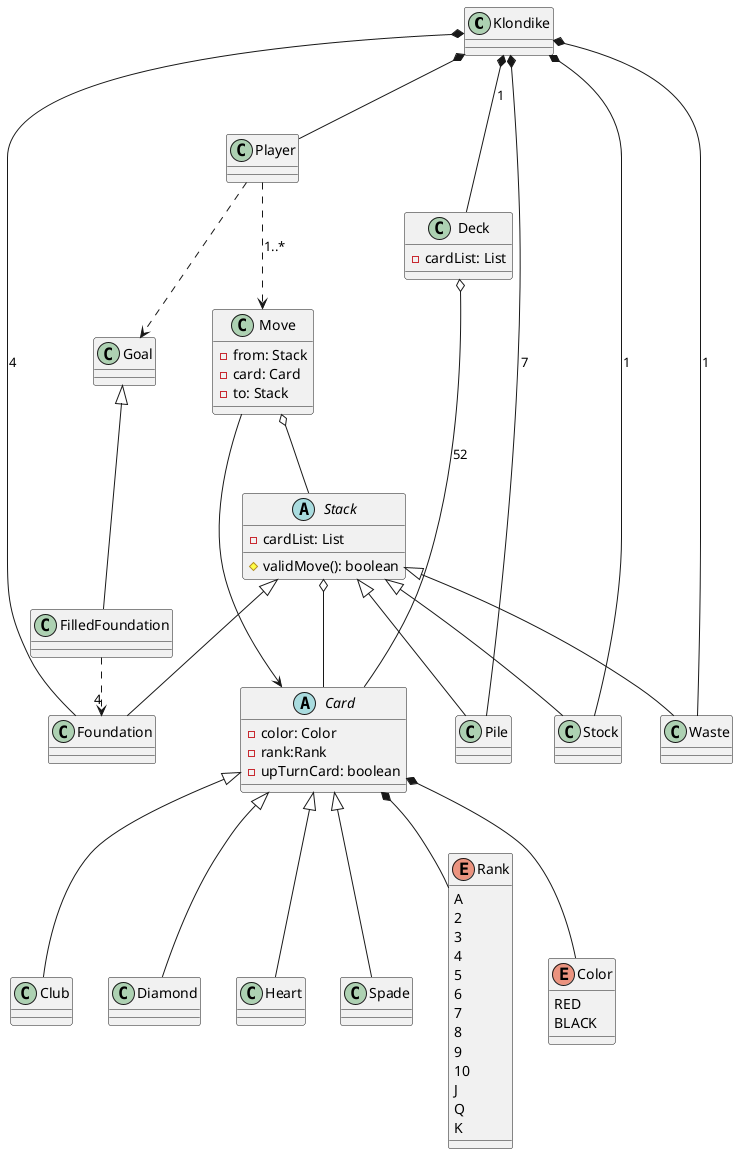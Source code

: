 @startuml class diagram

'clases'
class Klondike
class Player
class Pile
class Foundation
class Waste
class Stock
class Move{
    - from: Stack
    - card: Card
    - to: Stack
}
class Goal
class Pile
class Deck{
    - cardList: List
}
class Club
class Diamond
class Heart
class Spade
class FilledFoundation

'absract clases'
abstract Stack{
    - cardList: List
    # validMove(): boolean
}
abstract Card{
    - color: Color
    - rank:Rank
    - upTurnCard: boolean
}

'enum clases'
enum Rank{
    A
    2
    3
    4
    5
    6
    7
    8
    9
    10
    J
    Q
    K
}
enum Color{
    RED
    BLACK
}

'relations'

Klondike *-down- Player
Klondike *-down- Foundation: 4
Klondike *-down- Waste: 1
Klondike *-down- Pile: 7
Klondike *-down- Stock: 1
Klondike *-down- Deck: 1

Deck o-- Card: 52


Stack <|-down- Foundation
Stack <|-down- Waste
Stack <|-down- Stock
Stack <|-down- Pile
Stack o-down- Card

Move o-down- Stack
Move -down-> Card

Player .down.> Move: 1..*
Player .down.> Goal

Goal <|-down- FilledFoundation
FilledFoundation .right.> "4" Foundation


Card <|-down- Club
Card <|-down- Diamond
Card <|-down- Heart
Card <|-down- Spade
Card *-down- Rank
Card *-down- Color


@enduml